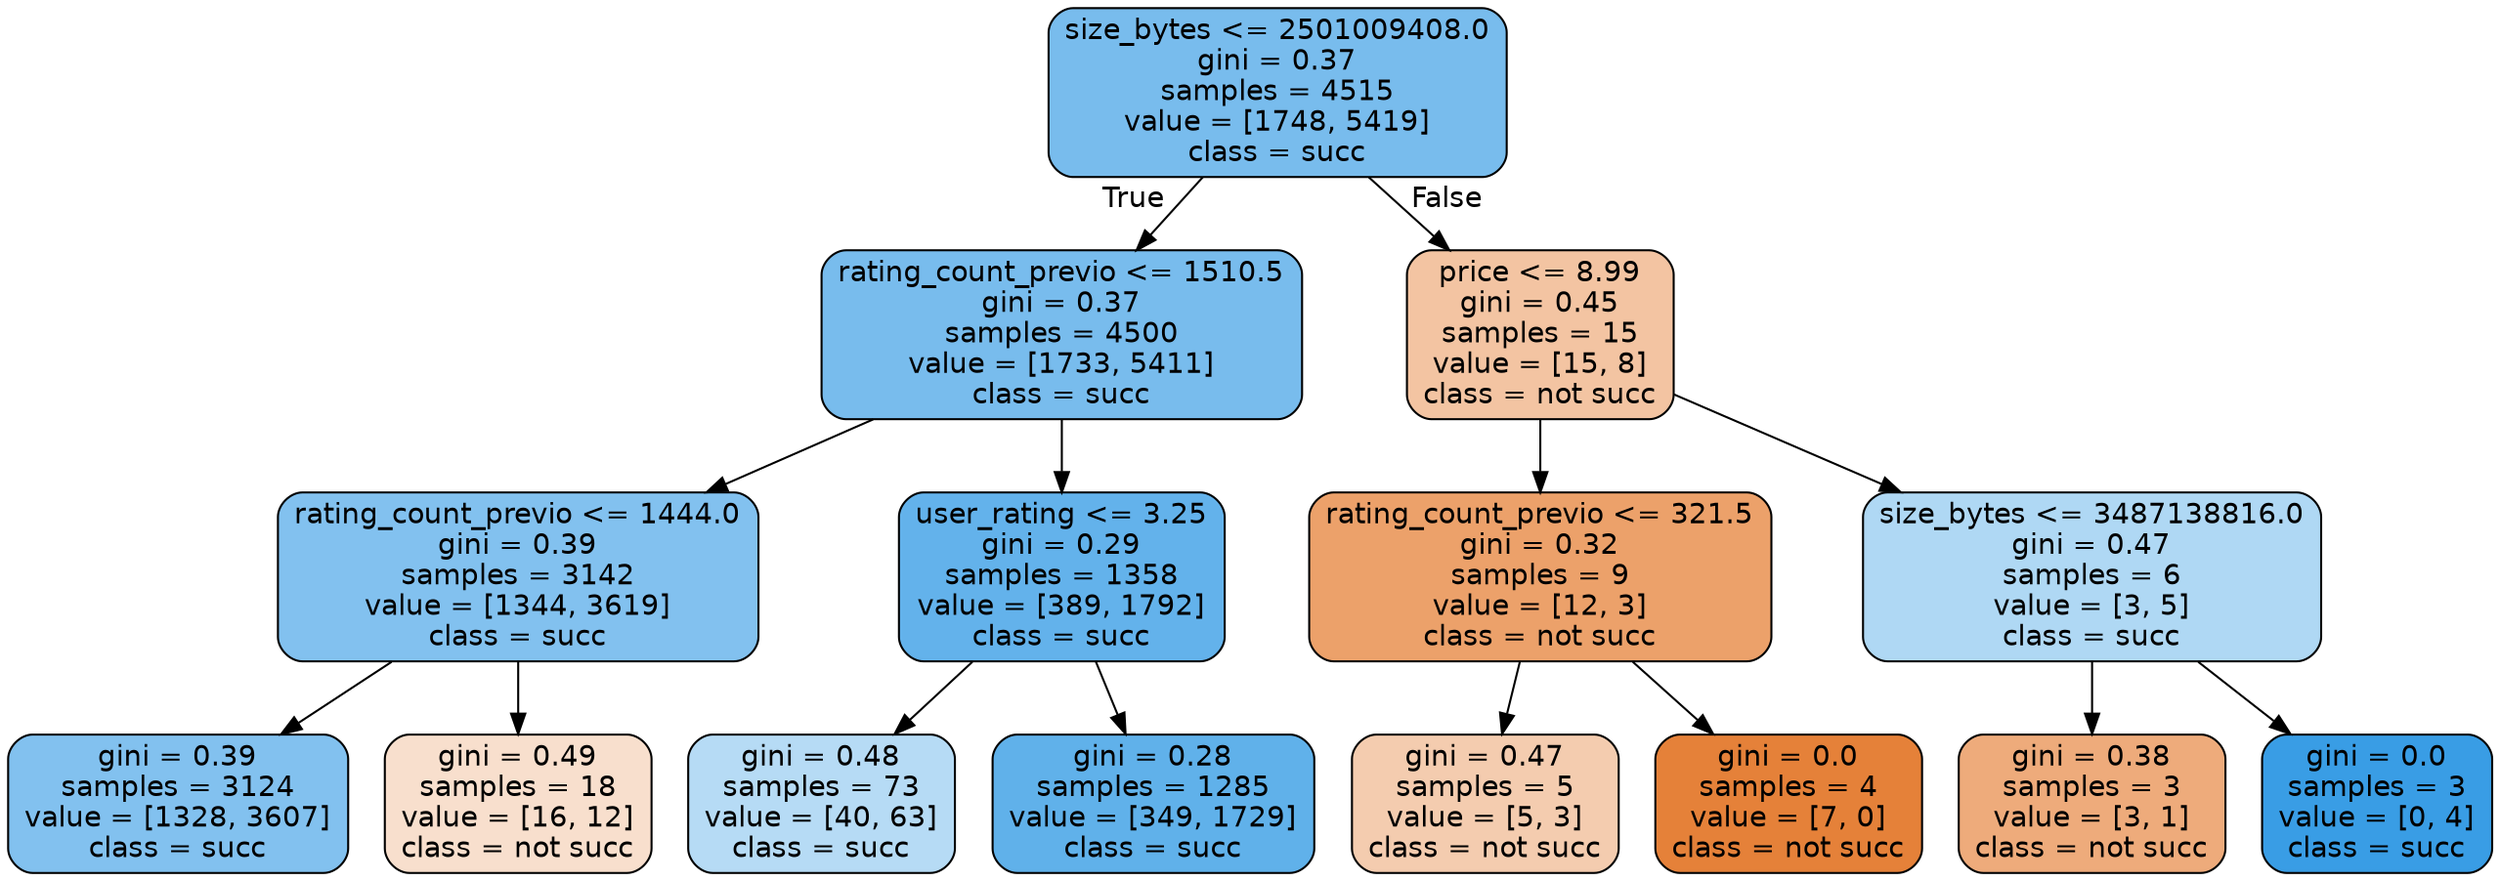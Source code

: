 digraph Tree {
node [shape=box, style="filled, rounded", color="black", fontname=helvetica] ;
edge [fontname=helvetica] ;
0 [label="size_bytes <= 2501009408.0\ngini = 0.37\nsamples = 4515\nvalue = [1748, 5419]\nclass = succ", fillcolor="#399de5ad"] ;
1 [label="rating_count_previo <= 1510.5\ngini = 0.37\nsamples = 4500\nvalue = [1733, 5411]\nclass = succ", fillcolor="#399de5ad"] ;
0 -> 1 [labeldistance=2.5, labelangle=45, headlabel="True"] ;
2 [label="rating_count_previo <= 1444.0\ngini = 0.39\nsamples = 3142\nvalue = [1344, 3619]\nclass = succ", fillcolor="#399de5a0"] ;
1 -> 2 ;
3 [label="gini = 0.39\nsamples = 3124\nvalue = [1328, 3607]\nclass = succ", fillcolor="#399de5a1"] ;
2 -> 3 ;
4 [label="gini = 0.49\nsamples = 18\nvalue = [16, 12]\nclass = not succ", fillcolor="#e5813940"] ;
2 -> 4 ;
5 [label="user_rating <= 3.25\ngini = 0.29\nsamples = 1358\nvalue = [389, 1792]\nclass = succ", fillcolor="#399de5c8"] ;
1 -> 5 ;
6 [label="gini = 0.48\nsamples = 73\nvalue = [40, 63]\nclass = succ", fillcolor="#399de55d"] ;
5 -> 6 ;
7 [label="gini = 0.28\nsamples = 1285\nvalue = [349, 1729]\nclass = succ", fillcolor="#399de5cc"] ;
5 -> 7 ;
8 [label="price <= 8.99\ngini = 0.45\nsamples = 15\nvalue = [15, 8]\nclass = not succ", fillcolor="#e5813977"] ;
0 -> 8 [labeldistance=2.5, labelangle=-45, headlabel="False"] ;
9 [label="rating_count_previo <= 321.5\ngini = 0.32\nsamples = 9\nvalue = [12, 3]\nclass = not succ", fillcolor="#e58139bf"] ;
8 -> 9 ;
10 [label="gini = 0.47\nsamples = 5\nvalue = [5, 3]\nclass = not succ", fillcolor="#e5813966"] ;
9 -> 10 ;
11 [label="gini = 0.0\nsamples = 4\nvalue = [7, 0]\nclass = not succ", fillcolor="#e58139ff"] ;
9 -> 11 ;
12 [label="size_bytes <= 3487138816.0\ngini = 0.47\nsamples = 6\nvalue = [3, 5]\nclass = succ", fillcolor="#399de566"] ;
8 -> 12 ;
13 [label="gini = 0.38\nsamples = 3\nvalue = [3, 1]\nclass = not succ", fillcolor="#e58139aa"] ;
12 -> 13 ;
14 [label="gini = 0.0\nsamples = 3\nvalue = [0, 4]\nclass = succ", fillcolor="#399de5ff"] ;
12 -> 14 ;
}